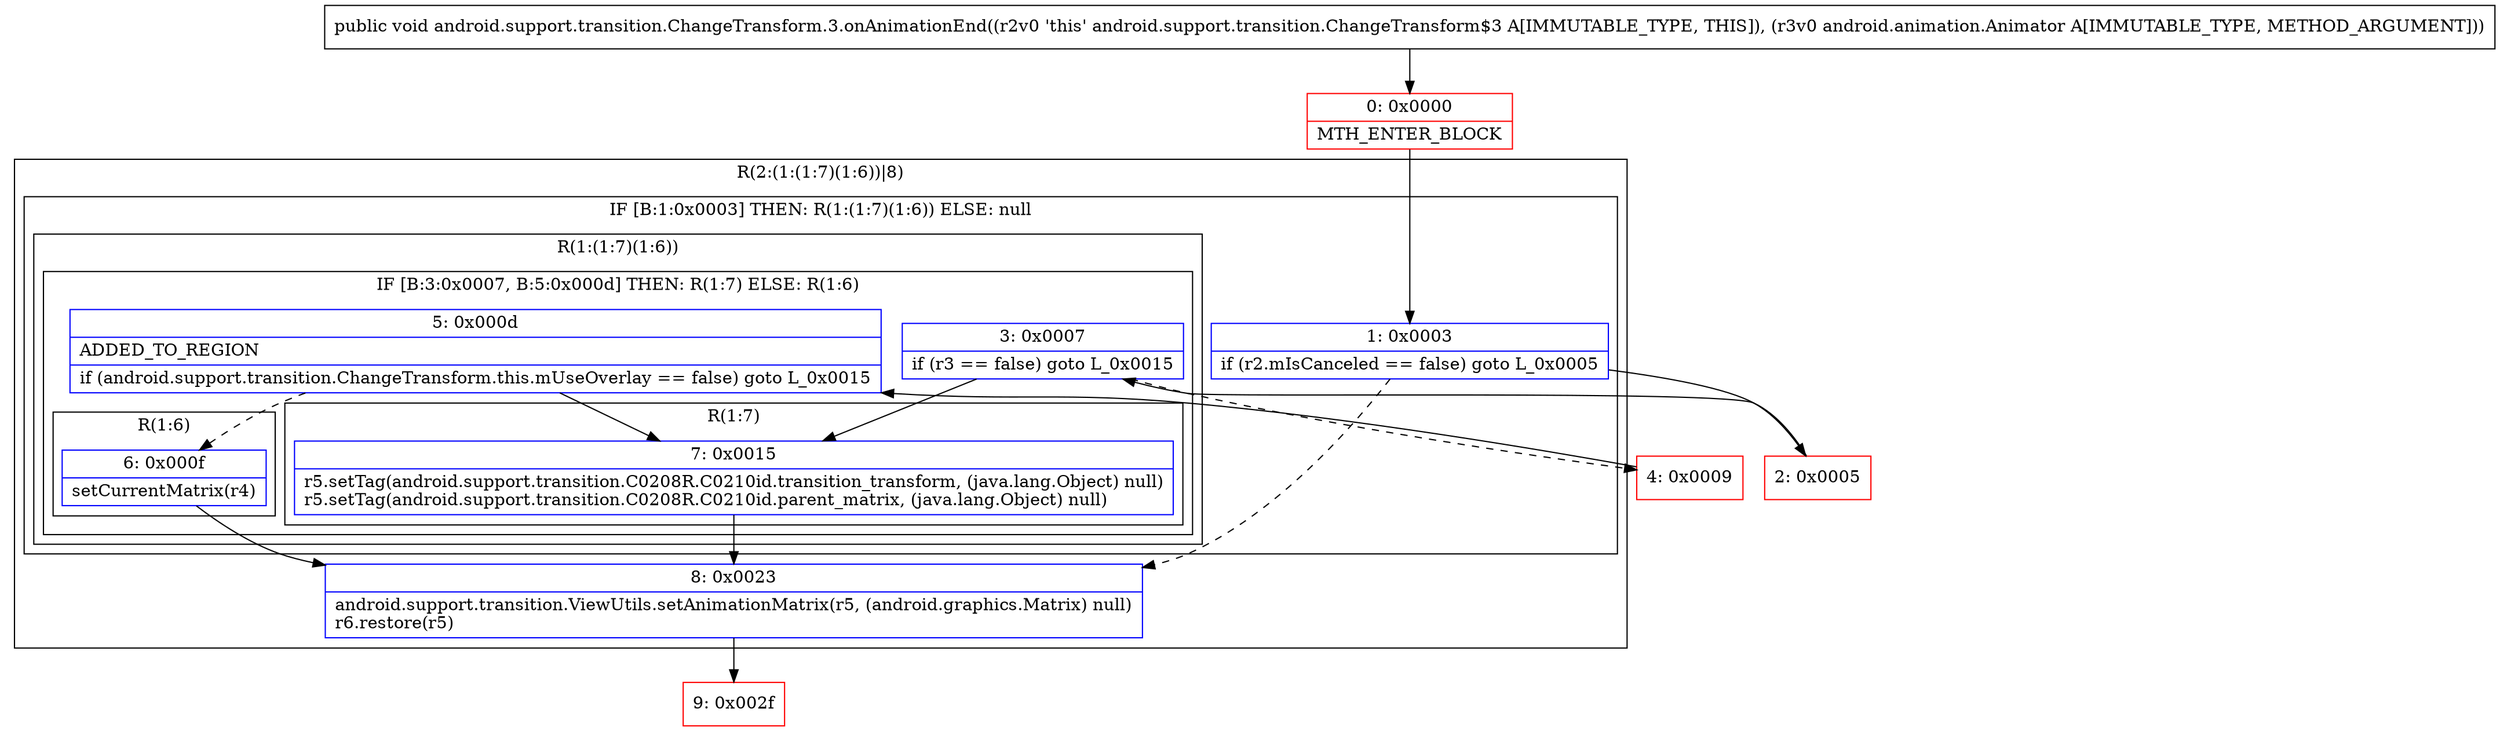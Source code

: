 digraph "CFG forandroid.support.transition.ChangeTransform.3.onAnimationEnd(Landroid\/animation\/Animator;)V" {
subgraph cluster_Region_1468910475 {
label = "R(2:(1:(1:7)(1:6))|8)";
node [shape=record,color=blue];
subgraph cluster_IfRegion_1086482069 {
label = "IF [B:1:0x0003] THEN: R(1:(1:7)(1:6)) ELSE: null";
node [shape=record,color=blue];
Node_1 [shape=record,label="{1\:\ 0x0003|if (r2.mIsCanceled == false) goto L_0x0005\l}"];
subgraph cluster_Region_415168857 {
label = "R(1:(1:7)(1:6))";
node [shape=record,color=blue];
subgraph cluster_IfRegion_36998563 {
label = "IF [B:3:0x0007, B:5:0x000d] THEN: R(1:7) ELSE: R(1:6)";
node [shape=record,color=blue];
Node_3 [shape=record,label="{3\:\ 0x0007|if (r3 == false) goto L_0x0015\l}"];
Node_5 [shape=record,label="{5\:\ 0x000d|ADDED_TO_REGION\l|if (android.support.transition.ChangeTransform.this.mUseOverlay == false) goto L_0x0015\l}"];
subgraph cluster_Region_995942397 {
label = "R(1:7)";
node [shape=record,color=blue];
Node_7 [shape=record,label="{7\:\ 0x0015|r5.setTag(android.support.transition.C0208R.C0210id.transition_transform, (java.lang.Object) null)\lr5.setTag(android.support.transition.C0208R.C0210id.parent_matrix, (java.lang.Object) null)\l}"];
}
subgraph cluster_Region_1752817869 {
label = "R(1:6)";
node [shape=record,color=blue];
Node_6 [shape=record,label="{6\:\ 0x000f|setCurrentMatrix(r4)\l}"];
}
}
}
}
Node_8 [shape=record,label="{8\:\ 0x0023|android.support.transition.ViewUtils.setAnimationMatrix(r5, (android.graphics.Matrix) null)\lr6.restore(r5)\l}"];
}
Node_0 [shape=record,color=red,label="{0\:\ 0x0000|MTH_ENTER_BLOCK\l}"];
Node_2 [shape=record,color=red,label="{2\:\ 0x0005}"];
Node_4 [shape=record,color=red,label="{4\:\ 0x0009}"];
Node_9 [shape=record,color=red,label="{9\:\ 0x002f}"];
MethodNode[shape=record,label="{public void android.support.transition.ChangeTransform.3.onAnimationEnd((r2v0 'this' android.support.transition.ChangeTransform$3 A[IMMUTABLE_TYPE, THIS]), (r3v0 android.animation.Animator A[IMMUTABLE_TYPE, METHOD_ARGUMENT])) }"];
MethodNode -> Node_0;
Node_1 -> Node_2;
Node_1 -> Node_8[style=dashed];
Node_3 -> Node_4[style=dashed];
Node_3 -> Node_7;
Node_5 -> Node_6[style=dashed];
Node_5 -> Node_7;
Node_7 -> Node_8;
Node_6 -> Node_8;
Node_8 -> Node_9;
Node_0 -> Node_1;
Node_2 -> Node_3;
Node_4 -> Node_5;
}

